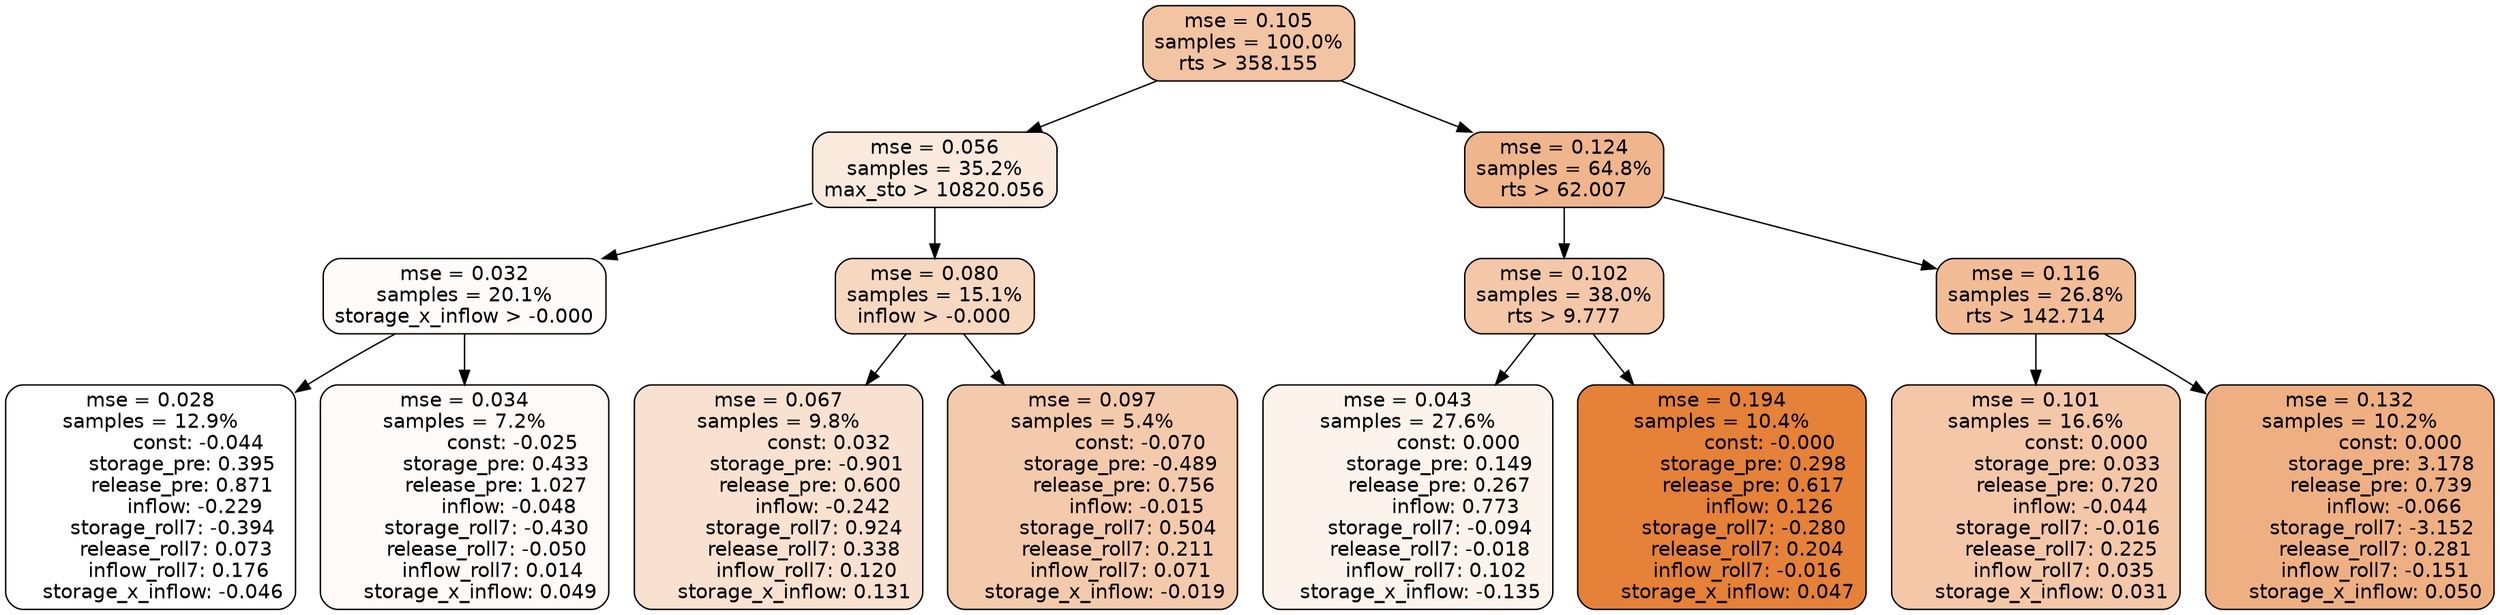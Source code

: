 digraph tree {
node [shape=rectangle, style="filled, rounded", color="black", fontname=helvetica] ;
edge [fontname=helvetica] ;
	"0" [label="mse = 0.105
samples = 100.0%
rts > 358.155", fillcolor="#f2c4a3"]
	"8" [label="mse = 0.056
samples = 35.2%
max_sto > 10820.056", fillcolor="#faeade"]
	"1" [label="mse = 0.124
samples = 64.8%
rts > 62.007", fillcolor="#efb58c"]
	"9" [label="mse = 0.032
samples = 20.1%
storage_x_inflow > -0.000", fillcolor="#fefbf9"]
	"12" [label="mse = 0.080
samples = 15.1%
inflow > -0.000", fillcolor="#f6d7c0"]
	"2" [label="mse = 0.102
samples = 38.0%
rts > 9.777", fillcolor="#f3c7a7"]
	"5" [label="mse = 0.116
samples = 26.8%
rts > 142.714", fillcolor="#f1bc96"]
	"10" [label="mse = 0.028
samples = 12.9%
               const: -0.044
          storage_pre: 0.395
          release_pre: 0.871
              inflow: -0.229
       storage_roll7: -0.394
        release_roll7: 0.073
         inflow_roll7: 0.176
    storage_x_inflow: -0.046", fillcolor="#ffffff"]
	"11" [label="mse = 0.034
samples = 7.2%
               const: -0.025
          storage_pre: 0.433
          release_pre: 1.027
              inflow: -0.048
       storage_roll7: -0.430
       release_roll7: -0.050
         inflow_roll7: 0.014
     storage_x_inflow: 0.049", fillcolor="#fefaf8"]
	"13" [label="mse = 0.067
samples = 9.8%
                const: 0.032
         storage_pre: -0.901
          release_pre: 0.600
              inflow: -0.242
        storage_roll7: 0.924
        release_roll7: 0.338
         inflow_roll7: 0.120
     storage_x_inflow: 0.131", fillcolor="#f8e1d0"]
	"14" [label="mse = 0.097
samples = 5.4%
               const: -0.070
         storage_pre: -0.489
          release_pre: 0.756
              inflow: -0.015
        storage_roll7: 0.504
        release_roll7: 0.211
         inflow_roll7: 0.071
    storage_x_inflow: -0.019", fillcolor="#f4caac"]
	"3" [label="mse = 0.043
samples = 27.6%
                const: 0.000
          storage_pre: 0.149
          release_pre: 0.267
               inflow: 0.773
       storage_roll7: -0.094
       release_roll7: -0.018
         inflow_roll7: 0.102
    storage_x_inflow: -0.135", fillcolor="#fcf3ec"]
	"4" [label="mse = 0.194
samples = 10.4%
               const: -0.000
          storage_pre: 0.298
          release_pre: 0.617
               inflow: 0.126
       storage_roll7: -0.280
        release_roll7: 0.204
        inflow_roll7: -0.016
     storage_x_inflow: 0.047", fillcolor="#e58139"]
	"6" [label="mse = 0.101
samples = 16.6%
                const: 0.000
          storage_pre: 0.033
          release_pre: 0.720
              inflow: -0.044
       storage_roll7: -0.016
        release_roll7: 0.225
         inflow_roll7: 0.035
     storage_x_inflow: 0.031", fillcolor="#f3c7a8"]
	"7" [label="mse = 0.132
samples = 10.2%
                const: 0.000
          storage_pre: 3.178
          release_pre: 0.739
              inflow: -0.066
       storage_roll7: -3.152
        release_roll7: 0.281
        inflow_roll7: -0.151
     storage_x_inflow: 0.050", fillcolor="#eeb083"]

	"0" -> "1"
	"0" -> "8"
	"8" -> "9"
	"8" -> "12"
	"1" -> "2"
	"1" -> "5"
	"9" -> "10"
	"9" -> "11"
	"12" -> "13"
	"12" -> "14"
	"2" -> "3"
	"2" -> "4"
	"5" -> "6"
	"5" -> "7"
}